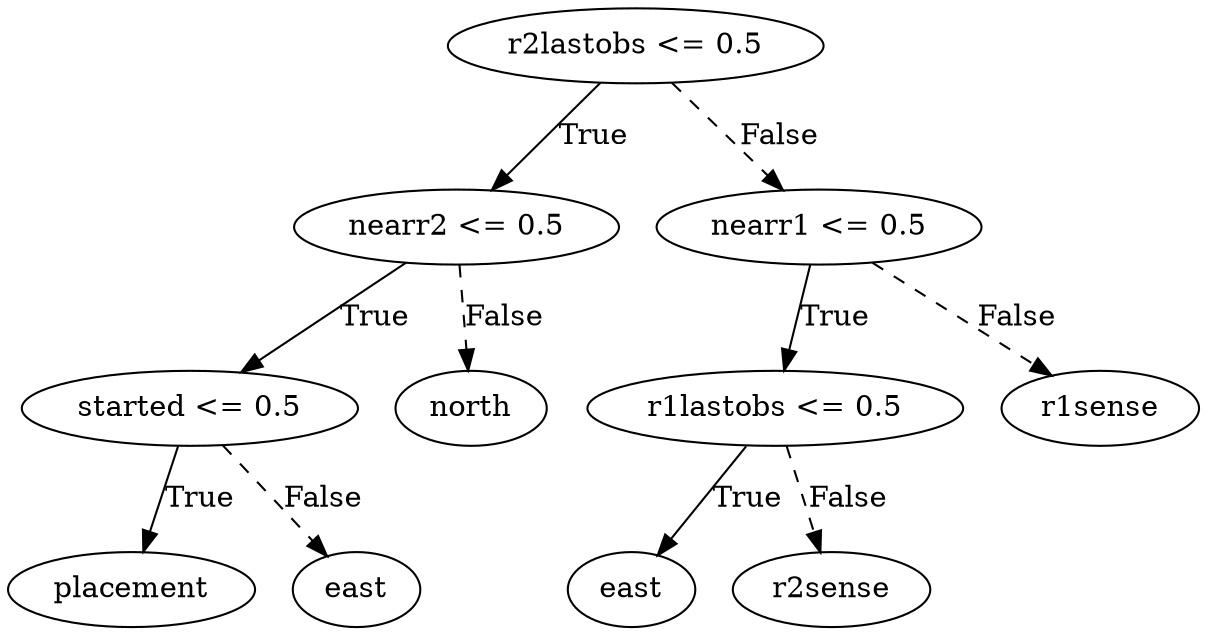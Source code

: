 digraph {
0 [label="r2lastobs <= 0.5"];
1 [label="nearr2 <= 0.5"];
2 [label="started <= 0.5"];
3 [label="placement"];
2 -> 3 [label="True"];
4 [label="east"];
2 -> 4 [style="dashed", label="False"];
1 -> 2 [label="True"];
5 [label="north"];
1 -> 5 [style="dashed", label="False"];
0 -> 1 [label="True"];
6 [label="nearr1 <= 0.5"];
7 [label="r1lastobs <= 0.5"];
8 [label="east"];
7 -> 8 [label="True"];
9 [label="r2sense"];
7 -> 9 [style="dashed", label="False"];
6 -> 7 [label="True"];
10 [label="r1sense"];
6 -> 10 [style="dashed", label="False"];
0 -> 6 [style="dashed", label="False"];

}